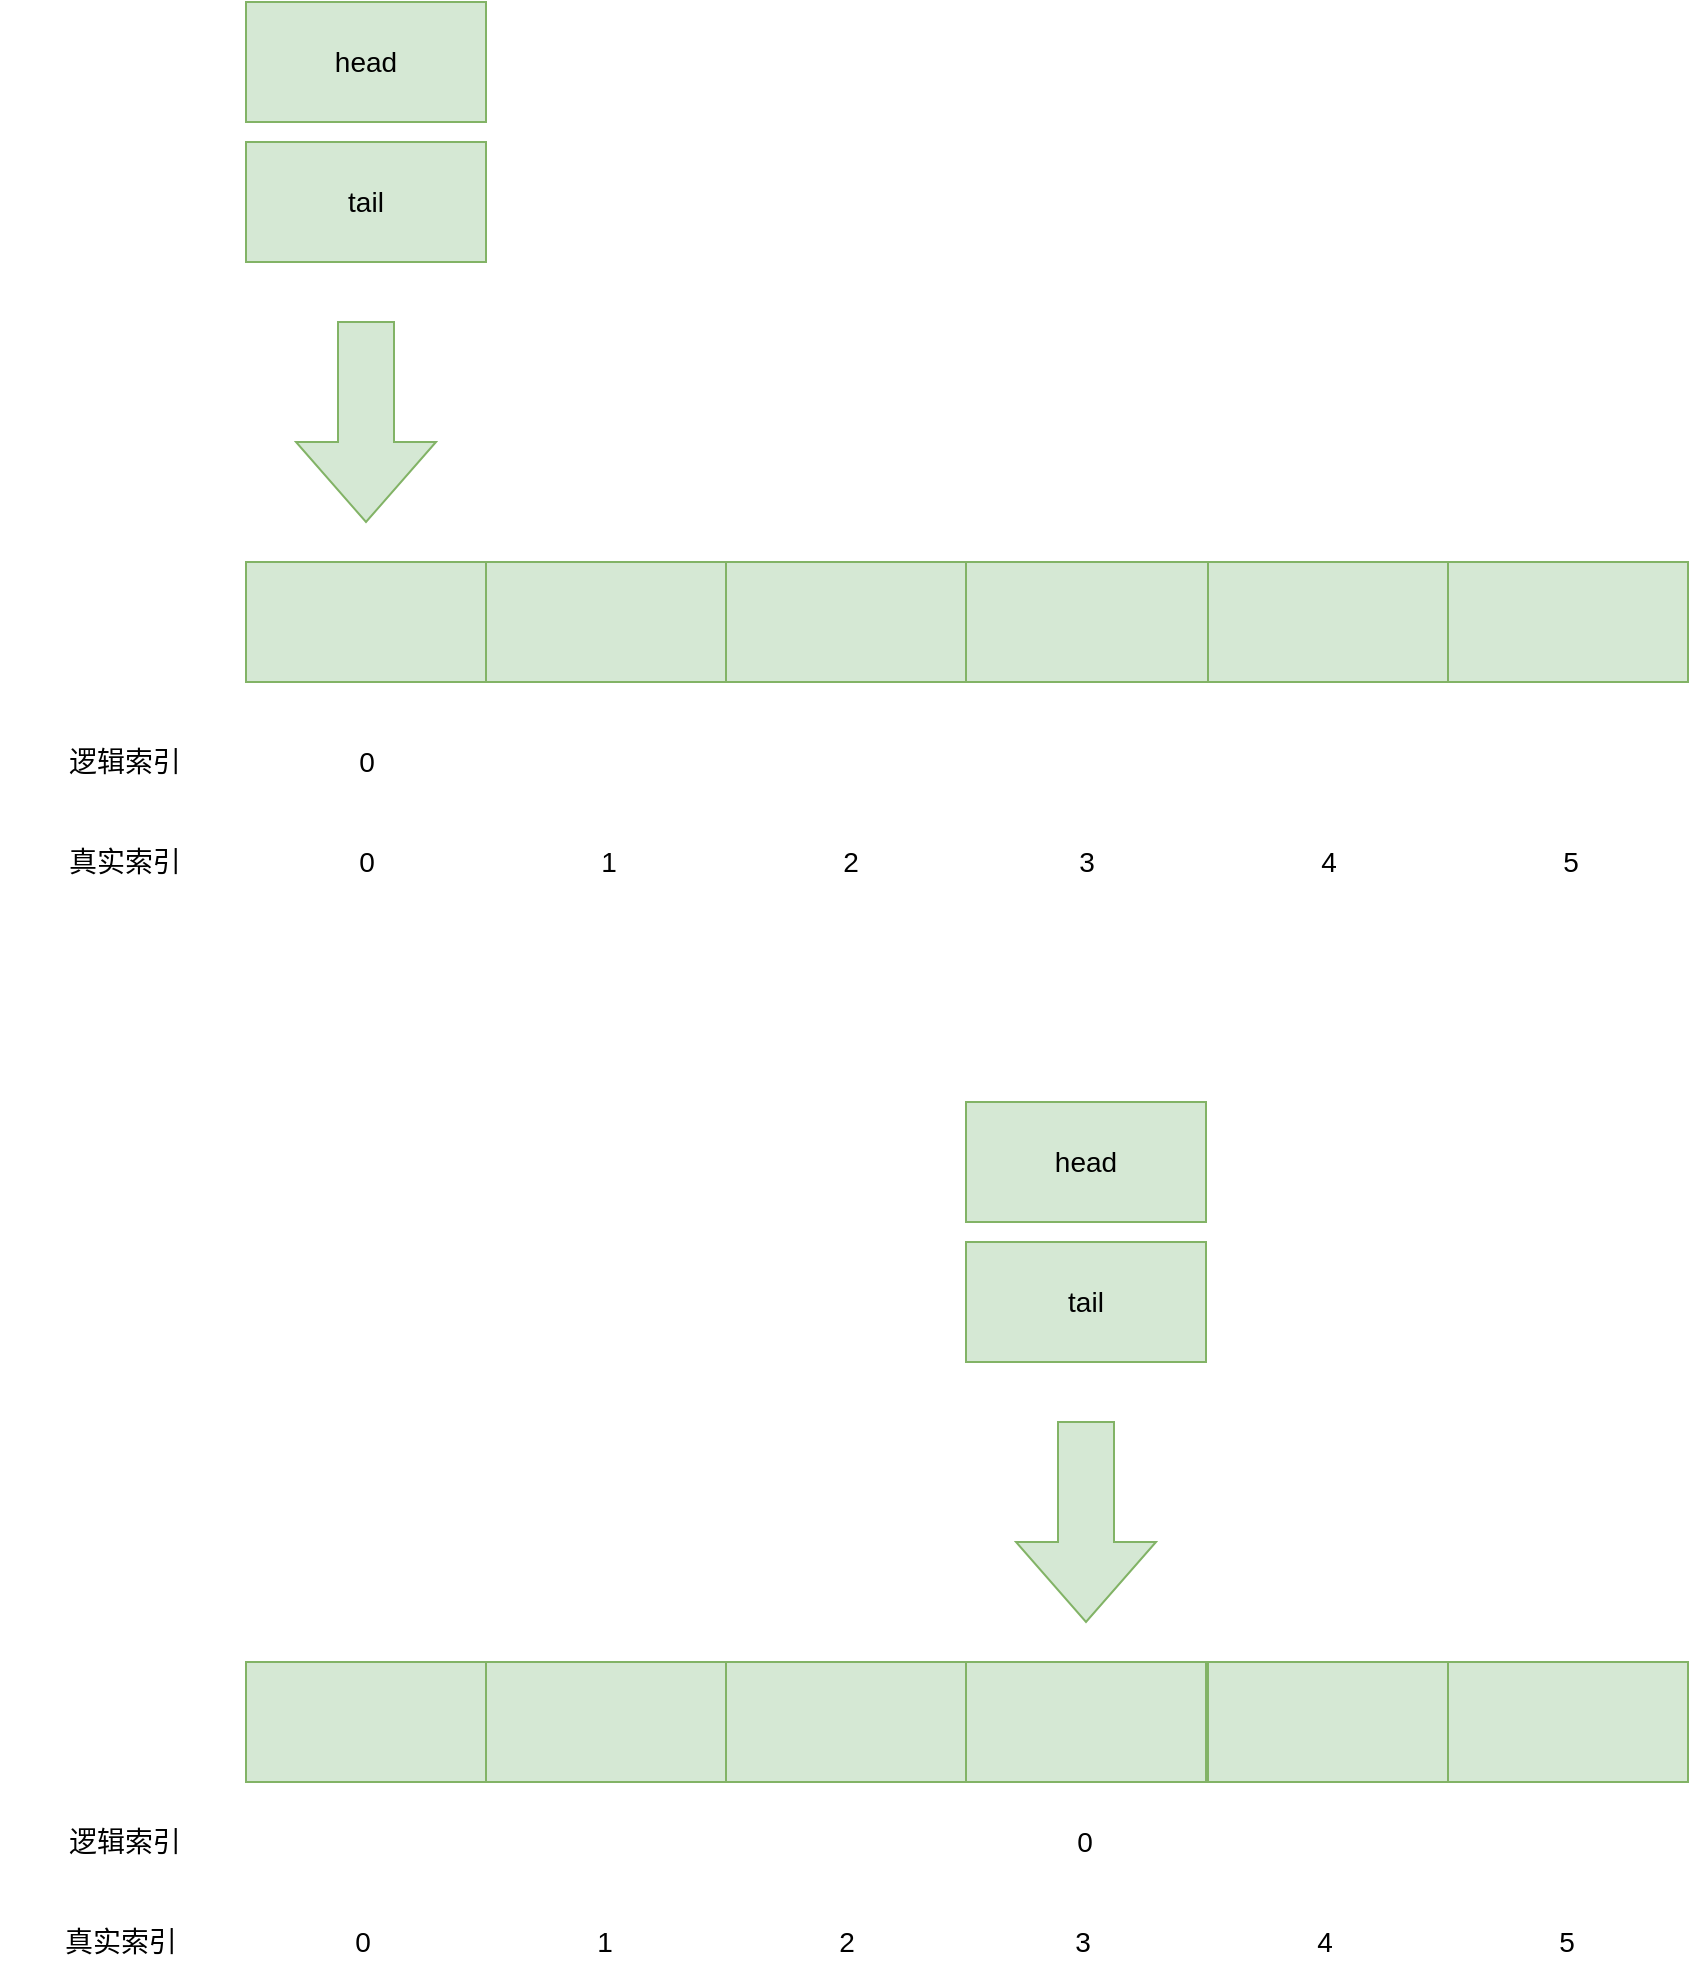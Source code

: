 <mxfile version="20.6.2" type="device"><diagram id="uY-HKqwc_iVqBv5-kuZt" name="第 1 页"><mxGraphModel dx="1599" dy="489" grid="1" gridSize="10" guides="1" tooltips="1" connect="1" arrows="1" fold="1" page="1" pageScale="1" pageWidth="827" pageHeight="1169" math="0" shadow="0"><root><mxCell id="0"/><mxCell id="1" parent="0"/><mxCell id="CKQw7ozPyBQ6ZWQioN0e-1" value="" style="rounded=0;whiteSpace=wrap;html=1;fontSize=14;fillColor=#d5e8d4;strokeColor=#82b366;" parent="1" vertex="1"><mxGeometry x="59" y="360" width="120" height="60" as="geometry"/></mxCell><mxCell id="CKQw7ozPyBQ6ZWQioN0e-2" value="" style="rounded=0;whiteSpace=wrap;html=1;fontSize=14;fillColor=#d5e8d4;strokeColor=#82b366;" parent="1" vertex="1"><mxGeometry x="179" y="360" width="120" height="60" as="geometry"/></mxCell><mxCell id="CKQw7ozPyBQ6ZWQioN0e-3" value="" style="rounded=0;whiteSpace=wrap;html=1;fontSize=14;fillColor=#d5e8d4;strokeColor=#82b366;" parent="1" vertex="1"><mxGeometry x="299" y="360" width="120" height="60" as="geometry"/></mxCell><mxCell id="CKQw7ozPyBQ6ZWQioN0e-4" value="" style="rounded=0;whiteSpace=wrap;html=1;fontSize=14;fillColor=#d5e8d4;strokeColor=#82b366;direction=west;" parent="1" vertex="1"><mxGeometry x="419" y="360" width="121" height="60" as="geometry"/></mxCell><mxCell id="CKQw7ozPyBQ6ZWQioN0e-5" value="" style="rounded=0;whiteSpace=wrap;html=1;fontSize=14;fillColor=#d5e8d4;strokeColor=#82b366;" parent="1" vertex="1"><mxGeometry x="540" y="360" width="120" height="60" as="geometry"/></mxCell><mxCell id="CKQw7ozPyBQ6ZWQioN0e-6" value="" style="rounded=0;whiteSpace=wrap;html=1;fontSize=14;fillColor=#d5e8d4;strokeColor=#82b366;" parent="1" vertex="1"><mxGeometry x="660" y="360" width="120" height="60" as="geometry"/></mxCell><mxCell id="CKQw7ozPyBQ6ZWQioN0e-8" value="" style="html=1;shadow=0;dashed=0;align=center;verticalAlign=middle;shape=mxgraph.arrows2.arrow;dy=0.6;dx=40;direction=south;notch=0;fontSize=14;fillColor=#d5e8d4;strokeColor=#82b366;" parent="1" vertex="1"><mxGeometry x="84" y="240" width="70" height="100" as="geometry"/></mxCell><mxCell id="CKQw7ozPyBQ6ZWQioN0e-9" value="head" style="rounded=0;whiteSpace=wrap;html=1;fontSize=14;fillColor=#d5e8d4;strokeColor=#82b366;" parent="1" vertex="1"><mxGeometry x="59" y="80" width="120" height="60" as="geometry"/></mxCell><mxCell id="CKQw7ozPyBQ6ZWQioN0e-10" value="tail" style="rounded=0;whiteSpace=wrap;html=1;fontSize=14;fillColor=#d5e8d4;strokeColor=#82b366;" parent="1" vertex="1"><mxGeometry x="59" y="150" width="120" height="60" as="geometry"/></mxCell><mxCell id="CKQw7ozPyBQ6ZWQioN0e-11" value="" style="rounded=0;whiteSpace=wrap;html=1;fontSize=14;fillColor=#d5e8d4;strokeColor=#82b366;" parent="1" vertex="1"><mxGeometry x="59" y="910" width="120" height="60" as="geometry"/></mxCell><mxCell id="CKQw7ozPyBQ6ZWQioN0e-12" value="" style="rounded=0;whiteSpace=wrap;html=1;fontSize=14;fillColor=#d5e8d4;strokeColor=#82b366;" parent="1" vertex="1"><mxGeometry x="179" y="910" width="120" height="60" as="geometry"/></mxCell><mxCell id="CKQw7ozPyBQ6ZWQioN0e-13" value="" style="rounded=0;whiteSpace=wrap;html=1;fontSize=14;fillColor=#d5e8d4;strokeColor=#82b366;" parent="1" vertex="1"><mxGeometry x="299" y="910" width="120" height="60" as="geometry"/></mxCell><mxCell id="CKQw7ozPyBQ6ZWQioN0e-14" value="" style="rounded=0;whiteSpace=wrap;html=1;fontSize=14;fillColor=#d5e8d4;strokeColor=#82b366;" parent="1" vertex="1"><mxGeometry x="419" y="910" width="120" height="60" as="geometry"/></mxCell><mxCell id="CKQw7ozPyBQ6ZWQioN0e-15" value="" style="rounded=0;whiteSpace=wrap;html=1;fontSize=14;fillColor=#d5e8d4;strokeColor=#82b366;" parent="1" vertex="1"><mxGeometry x="540" y="910" width="120" height="60" as="geometry"/></mxCell><mxCell id="CKQw7ozPyBQ6ZWQioN0e-16" value="" style="rounded=0;whiteSpace=wrap;html=1;fontSize=14;fillColor=#d5e8d4;strokeColor=#82b366;" parent="1" vertex="1"><mxGeometry x="660" y="910" width="120" height="60" as="geometry"/></mxCell><mxCell id="CKQw7ozPyBQ6ZWQioN0e-17" value="" style="html=1;shadow=0;dashed=0;align=center;verticalAlign=middle;shape=mxgraph.arrows2.arrow;dy=0.6;dx=40;direction=south;notch=0;fontSize=14;fillColor=#d5e8d4;strokeColor=#82b366;" parent="1" vertex="1"><mxGeometry x="444" y="790" width="70" height="100" as="geometry"/></mxCell><mxCell id="CKQw7ozPyBQ6ZWQioN0e-18" value="head" style="rounded=0;whiteSpace=wrap;html=1;fontSize=14;fillColor=#d5e8d4;strokeColor=#82b366;" parent="1" vertex="1"><mxGeometry x="419" y="630" width="120" height="60" as="geometry"/></mxCell><mxCell id="CKQw7ozPyBQ6ZWQioN0e-19" value="tail" style="rounded=0;whiteSpace=wrap;html=1;fontSize=14;fillColor=#d5e8d4;strokeColor=#82b366;" parent="1" vertex="1"><mxGeometry x="419" y="700" width="120" height="60" as="geometry"/></mxCell><mxCell id="F7NqM92DDHSwDhpatq4Z-1" value="0" style="text;html=1;strokeColor=none;fillColor=none;align=center;verticalAlign=middle;whiteSpace=wrap;rounded=0;fontSize=14;" parent="1" vertex="1"><mxGeometry x="59" y="440" width="121" height="40" as="geometry"/></mxCell><mxCell id="F7NqM92DDHSwDhpatq4Z-8" value="逻辑索引" style="text;html=1;strokeColor=none;fillColor=none;align=center;verticalAlign=middle;whiteSpace=wrap;rounded=0;fontSize=14;" parent="1" vertex="1"><mxGeometry x="-62" y="440" width="121" height="40" as="geometry"/></mxCell><mxCell id="F7NqM92DDHSwDhpatq4Z-12" value="0" style="text;html=1;strokeColor=none;fillColor=none;align=center;verticalAlign=middle;whiteSpace=wrap;rounded=0;fontSize=14;" parent="1" vertex="1"><mxGeometry x="418" y="980" width="121" height="40" as="geometry"/></mxCell><mxCell id="F7NqM92DDHSwDhpatq4Z-15" value="逻辑索引" style="text;html=1;strokeColor=none;fillColor=none;align=center;verticalAlign=middle;whiteSpace=wrap;rounded=0;fontSize=14;" parent="1" vertex="1"><mxGeometry x="-62" y="980" width="121" height="40" as="geometry"/></mxCell><mxCell id="H3VOn2yYBhn4diCDlTh6-1" value="0" style="text;html=1;strokeColor=none;fillColor=none;align=center;verticalAlign=middle;whiteSpace=wrap;rounded=0;fontSize=14;" vertex="1" parent="1"><mxGeometry x="59" y="490" width="121" height="40" as="geometry"/></mxCell><mxCell id="H3VOn2yYBhn4diCDlTh6-2" value="真实索引" style="text;html=1;strokeColor=none;fillColor=none;align=center;verticalAlign=middle;whiteSpace=wrap;rounded=0;fontSize=14;" vertex="1" parent="1"><mxGeometry x="-62" y="490" width="121" height="40" as="geometry"/></mxCell><mxCell id="H3VOn2yYBhn4diCDlTh6-3" value="2" style="text;html=1;strokeColor=none;fillColor=none;align=center;verticalAlign=middle;whiteSpace=wrap;rounded=0;fontSize=14;" vertex="1" parent="1"><mxGeometry x="301" y="490" width="121" height="40" as="geometry"/></mxCell><mxCell id="H3VOn2yYBhn4diCDlTh6-4" value="1" style="text;html=1;strokeColor=none;fillColor=none;align=center;verticalAlign=middle;whiteSpace=wrap;rounded=0;fontSize=14;" vertex="1" parent="1"><mxGeometry x="180" y="490" width="121" height="40" as="geometry"/></mxCell><mxCell id="H3VOn2yYBhn4diCDlTh6-5" value="3" style="text;html=1;strokeColor=none;fillColor=none;align=center;verticalAlign=middle;whiteSpace=wrap;rounded=0;fontSize=14;" vertex="1" parent="1"><mxGeometry x="419" y="490" width="121" height="40" as="geometry"/></mxCell><mxCell id="H3VOn2yYBhn4diCDlTh6-6" value="5" style="text;html=1;strokeColor=none;fillColor=none;align=center;verticalAlign=middle;whiteSpace=wrap;rounded=0;fontSize=14;" vertex="1" parent="1"><mxGeometry x="661" y="490" width="121" height="40" as="geometry"/></mxCell><mxCell id="H3VOn2yYBhn4diCDlTh6-7" value="4" style="text;html=1;strokeColor=none;fillColor=none;align=center;verticalAlign=middle;whiteSpace=wrap;rounded=0;fontSize=14;" vertex="1" parent="1"><mxGeometry x="540" y="490" width="121" height="40" as="geometry"/></mxCell><mxCell id="H3VOn2yYBhn4diCDlTh6-8" value="0" style="text;html=1;strokeColor=none;fillColor=none;align=center;verticalAlign=middle;whiteSpace=wrap;rounded=0;fontSize=14;" vertex="1" parent="1"><mxGeometry x="57" y="1030" width="121" height="40" as="geometry"/></mxCell><mxCell id="H3VOn2yYBhn4diCDlTh6-9" value="真实索引" style="text;html=1;strokeColor=none;fillColor=none;align=center;verticalAlign=middle;whiteSpace=wrap;rounded=0;fontSize=14;" vertex="1" parent="1"><mxGeometry x="-64" y="1030" width="121" height="40" as="geometry"/></mxCell><mxCell id="H3VOn2yYBhn4diCDlTh6-10" value="2" style="text;html=1;strokeColor=none;fillColor=none;align=center;verticalAlign=middle;whiteSpace=wrap;rounded=0;fontSize=14;" vertex="1" parent="1"><mxGeometry x="299" y="1030" width="121" height="40" as="geometry"/></mxCell><mxCell id="H3VOn2yYBhn4diCDlTh6-11" value="1" style="text;html=1;strokeColor=none;fillColor=none;align=center;verticalAlign=middle;whiteSpace=wrap;rounded=0;fontSize=14;" vertex="1" parent="1"><mxGeometry x="178" y="1030" width="121" height="40" as="geometry"/></mxCell><mxCell id="H3VOn2yYBhn4diCDlTh6-12" value="3" style="text;html=1;strokeColor=none;fillColor=none;align=center;verticalAlign=middle;whiteSpace=wrap;rounded=0;fontSize=14;" vertex="1" parent="1"><mxGeometry x="417" y="1030" width="121" height="40" as="geometry"/></mxCell><mxCell id="H3VOn2yYBhn4diCDlTh6-13" value="5" style="text;html=1;strokeColor=none;fillColor=none;align=center;verticalAlign=middle;whiteSpace=wrap;rounded=0;fontSize=14;" vertex="1" parent="1"><mxGeometry x="659" y="1030" width="121" height="40" as="geometry"/></mxCell><mxCell id="H3VOn2yYBhn4diCDlTh6-14" value="4" style="text;html=1;strokeColor=none;fillColor=none;align=center;verticalAlign=middle;whiteSpace=wrap;rounded=0;fontSize=14;" vertex="1" parent="1"><mxGeometry x="538" y="1030" width="121" height="40" as="geometry"/></mxCell></root></mxGraphModel></diagram></mxfile>